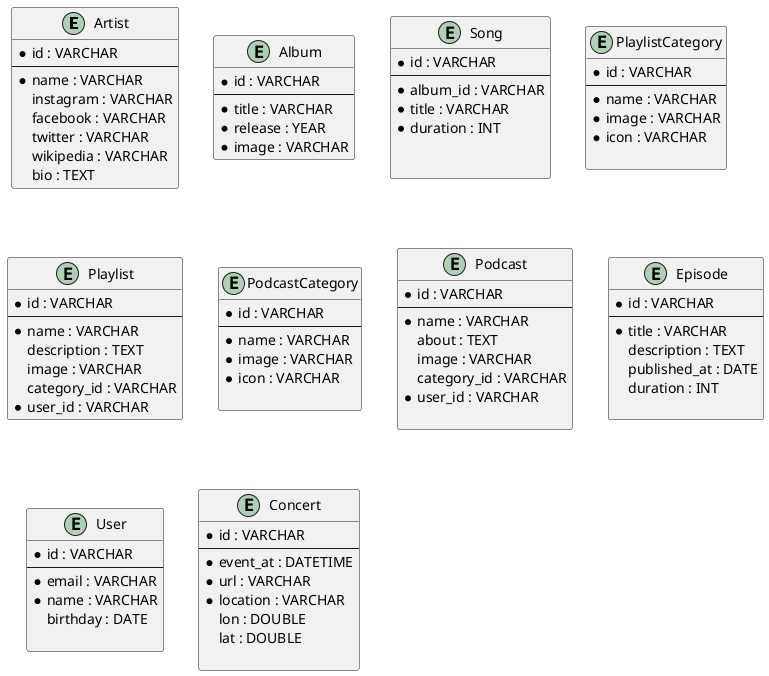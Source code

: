 @startuml
entity Artist {
    * id : VARCHAR
    --
    * name : VARCHAR
    instagram : VARCHAR
    facebook : VARCHAR
    twitter : VARCHAR
    wikipedia : VARCHAR
    bio : TEXT
}

entity Album {
    * id : VARCHAR
    --
    * title : VARCHAR
    * release : YEAR
    * image : VARCHAR
}

entity Song {
    * id : VARCHAR
    --
    * album_id : VARCHAR
    * title : VARCHAR
    * duration : INT


}

entity PlaylistCategory {
    * id : VARCHAR
    --
    * name : VARCHAR
    * image : VARCHAR
    * icon : VARCHAR

}


entity Playlist {
    * id : VARCHAR
    --
    * name : VARCHAR
    description : TEXT
    image : VARCHAR
    category_id : VARCHAR
    * user_id : VARCHAR
}

entity PodcastCategory {
    * id : VARCHAR
    --
    * name : VARCHAR
    * image : VARCHAR
    * icon : VARCHAR

}

entity Podcast {
    * id : VARCHAR
    --
    * name : VARCHAR
    about : TEXT
    image : VARCHAR
    category_id : VARCHAR
    * user_id : VARCHAR

}

entity Episode {
    * id : VARCHAR
    --
    * title : VARCHAR
    description : TEXT
    published_at : DATE
    duration : INT

}

entity User {
    * id : VARCHAR
    --
    * email : VARCHAR
    * name : VARCHAR
    birthday : DATE

}

entity Concert {
   * id : VARCHAR
   --
   * event_at : DATETIME
   * url : VARCHAR
   * location : VARCHAR
   lon : DOUBLE
   lat : DOUBLE

}
@enduml